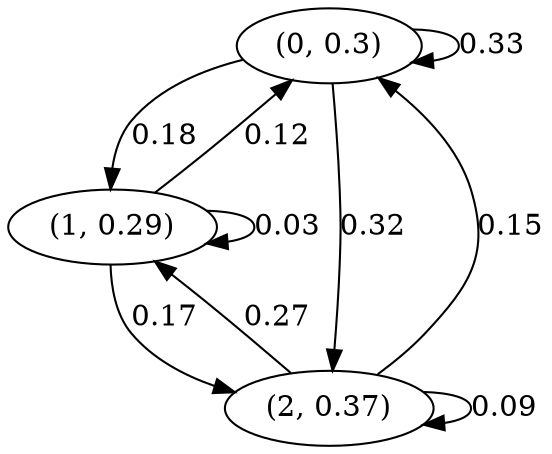 digraph {
    0 [ label = "(0, 0.3)" ]
    1 [ label = "(1, 0.29)" ]
    2 [ label = "(2, 0.37)" ]
    0 -> 0 [ label = "0.33" ]
    1 -> 1 [ label = "0.03" ]
    2 -> 2 [ label = "0.09" ]
    1 -> 0 [ label = "0.12" ]
    2 -> 0 [ label = "0.15" ]
    0 -> 1 [ label = "0.18" ]
    2 -> 1 [ label = "0.27" ]
    0 -> 2 [ label = "0.32" ]
    1 -> 2 [ label = "0.17" ]
}

